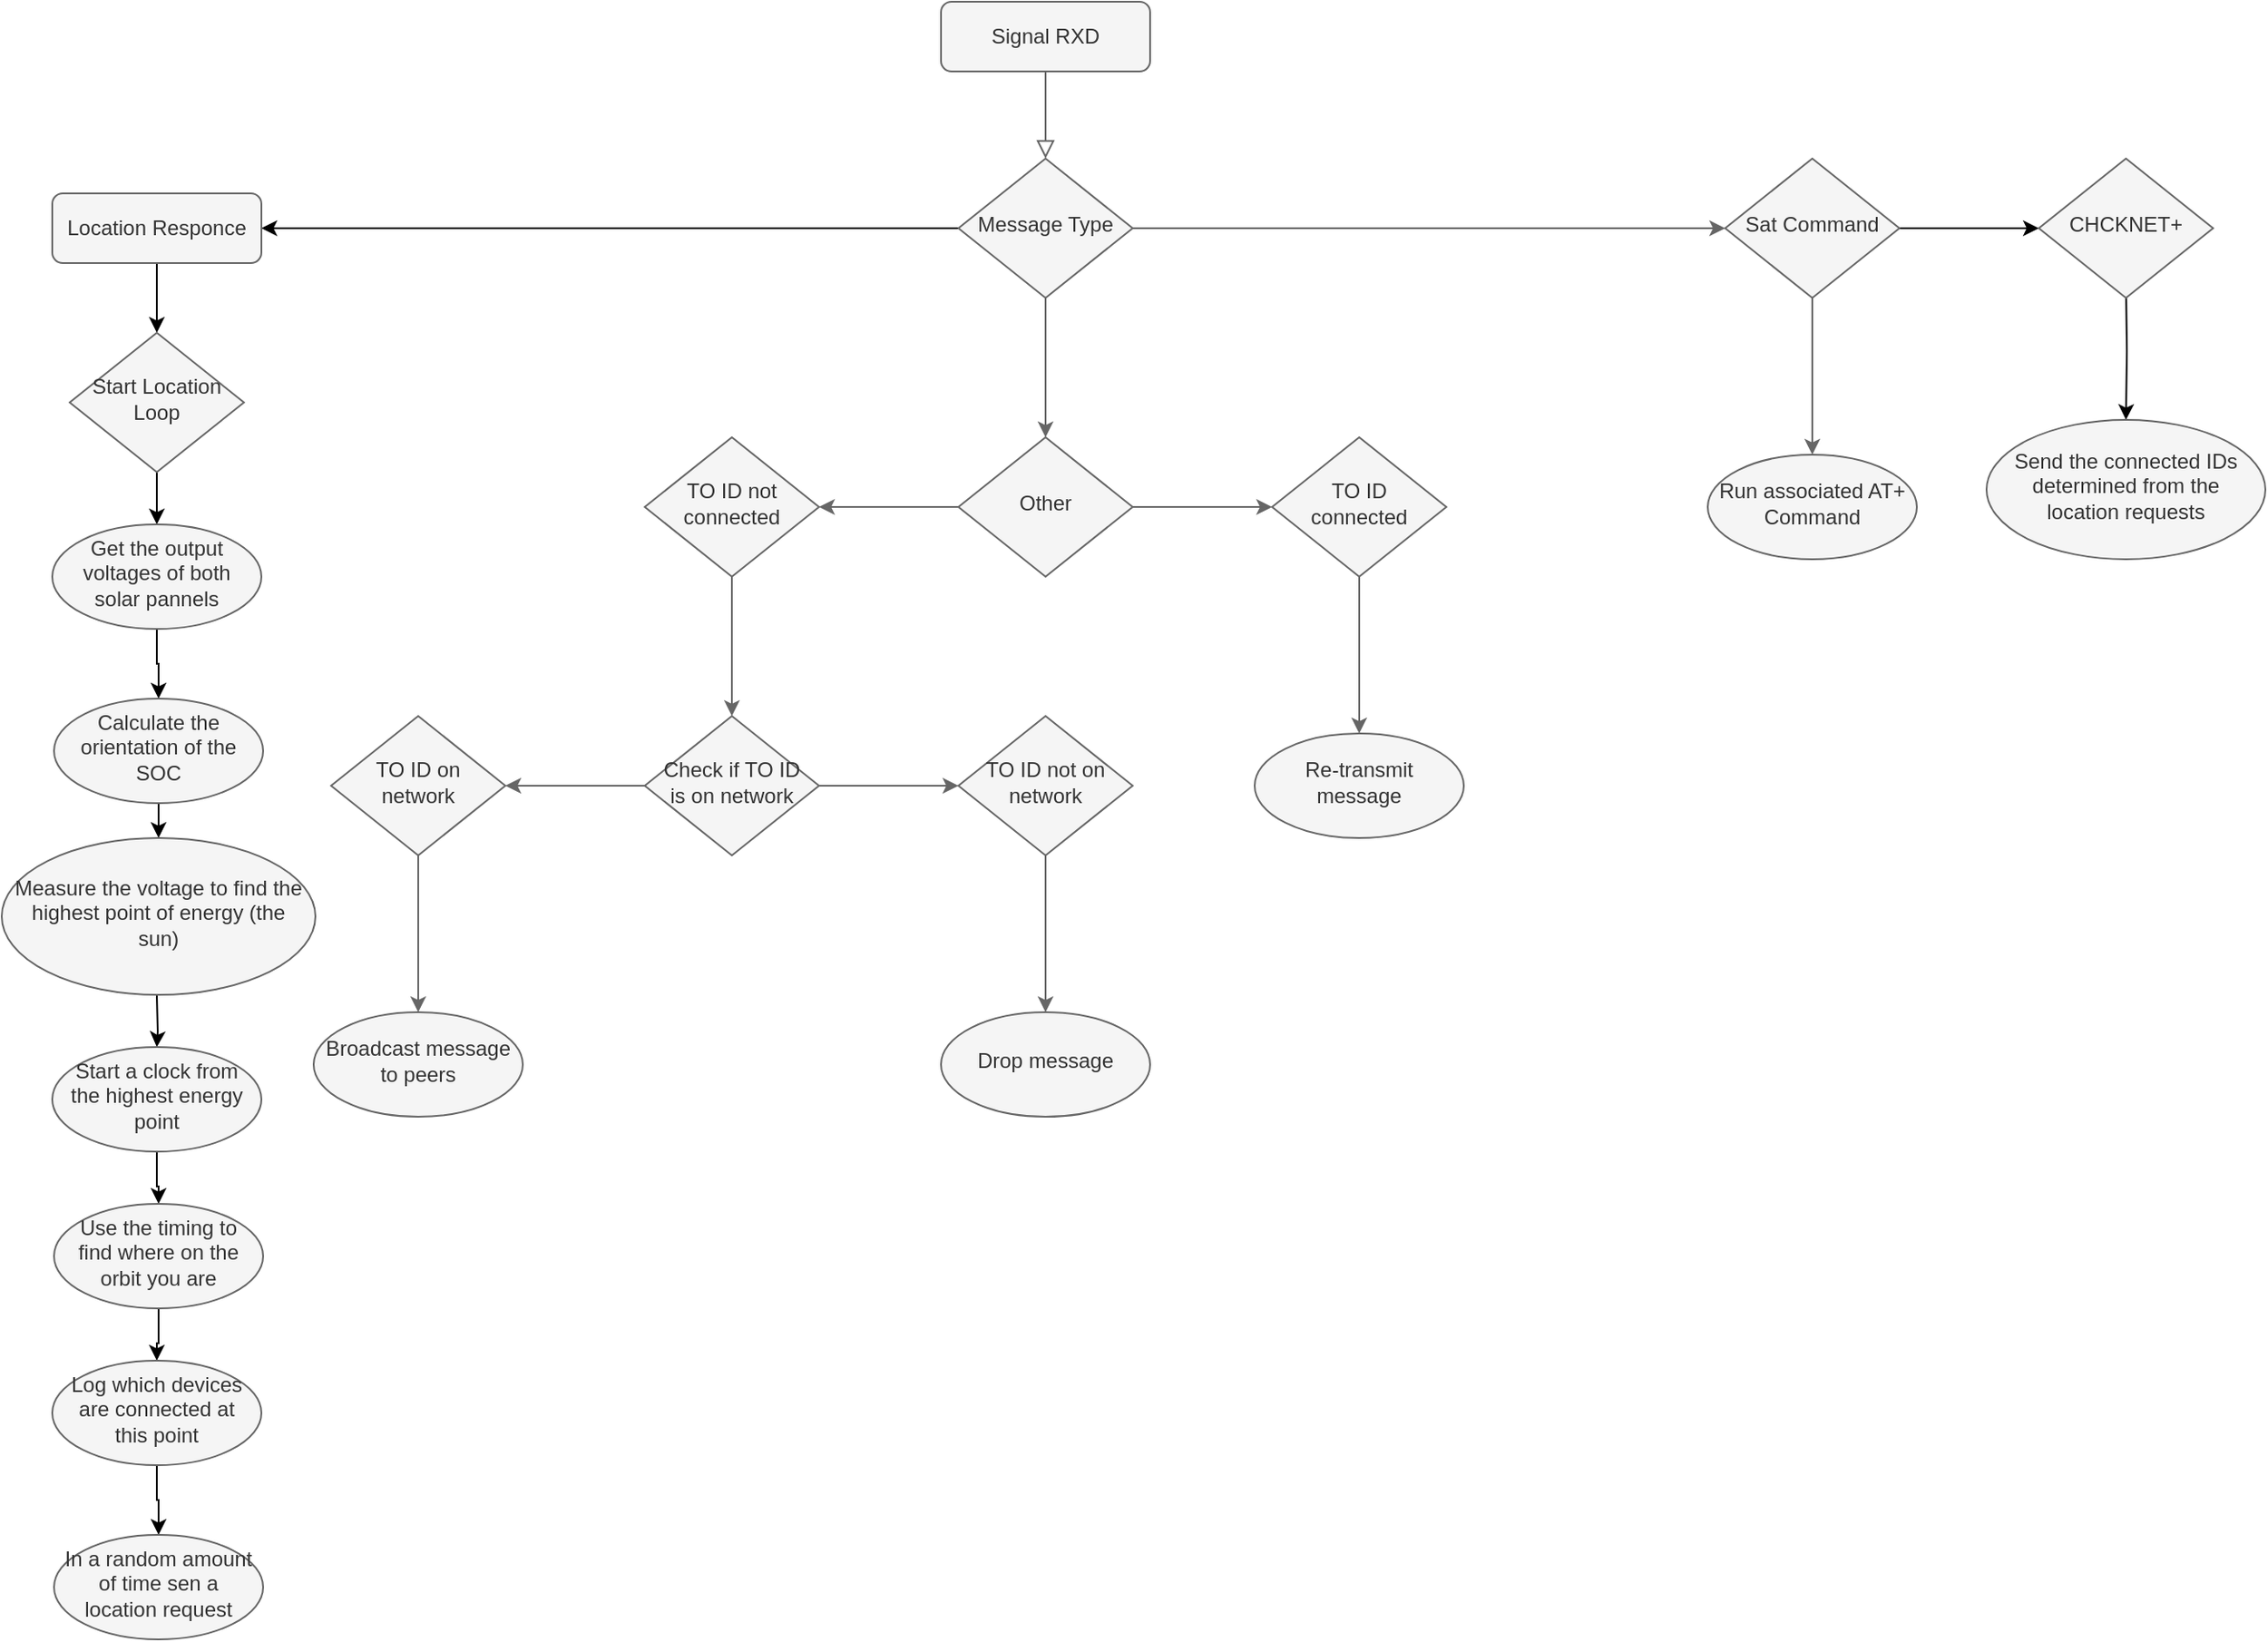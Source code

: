 <mxfile version="20.0.2" type="device"><diagram id="C5RBs43oDa-KdzZeNtuy" name="Page-1"><mxGraphModel dx="2123" dy="721" grid="1" gridSize="10" guides="1" tooltips="1" connect="1" arrows="1" fold="1" page="1" pageScale="1" pageWidth="827" pageHeight="1169" math="0" shadow="0"><root><mxCell id="WIyWlLk6GJQsqaUBKTNV-0"/><mxCell id="WIyWlLk6GJQsqaUBKTNV-1" parent="WIyWlLk6GJQsqaUBKTNV-0"/><mxCell id="WIyWlLk6GJQsqaUBKTNV-2" value="" style="rounded=0;html=1;jettySize=auto;orthogonalLoop=1;fontSize=11;endArrow=block;endFill=0;endSize=8;strokeWidth=1;shadow=0;labelBackgroundColor=none;edgeStyle=orthogonalEdgeStyle;fillColor=#f5f5f5;strokeColor=#666666;" parent="WIyWlLk6GJQsqaUBKTNV-1" source="WIyWlLk6GJQsqaUBKTNV-3" target="WIyWlLk6GJQsqaUBKTNV-6" edge="1"><mxGeometry relative="1" as="geometry"/></mxCell><mxCell id="WIyWlLk6GJQsqaUBKTNV-3" value="Signal RXD" style="rounded=1;whiteSpace=wrap;html=1;fontSize=12;glass=0;strokeWidth=1;shadow=0;fillColor=#f5f5f5;strokeColor=#666666;fontColor=#333333;" parent="WIyWlLk6GJQsqaUBKTNV-1" vertex="1"><mxGeometry x="160" y="80" width="120" height="40" as="geometry"/></mxCell><mxCell id="OMs0k4EEXMoNhGbHGP5P-1" value="" style="edgeStyle=orthogonalEdgeStyle;rounded=0;orthogonalLoop=1;jettySize=auto;html=1;fillColor=#f5f5f5;strokeColor=#666666;" parent="WIyWlLk6GJQsqaUBKTNV-1" source="WIyWlLk6GJQsqaUBKTNV-6" target="OMs0k4EEXMoNhGbHGP5P-0" edge="1"><mxGeometry relative="1" as="geometry"/></mxCell><mxCell id="OMs0k4EEXMoNhGbHGP5P-3" value="" style="edgeStyle=orthogonalEdgeStyle;rounded=0;orthogonalLoop=1;jettySize=auto;html=1;fillColor=#f5f5f5;strokeColor=#666666;" parent="WIyWlLk6GJQsqaUBKTNV-1" source="WIyWlLk6GJQsqaUBKTNV-6" target="OMs0k4EEXMoNhGbHGP5P-2" edge="1"><mxGeometry relative="1" as="geometry"/></mxCell><mxCell id="6jd9hivhv6upykTQBmCt-22" style="edgeStyle=orthogonalEdgeStyle;rounded=0;orthogonalLoop=1;jettySize=auto;html=1;entryX=1;entryY=0.5;entryDx=0;entryDy=0;" edge="1" parent="WIyWlLk6GJQsqaUBKTNV-1" source="WIyWlLk6GJQsqaUBKTNV-6" target="6jd9hivhv6upykTQBmCt-1"><mxGeometry relative="1" as="geometry"/></mxCell><mxCell id="WIyWlLk6GJQsqaUBKTNV-6" value="Message Type" style="rhombus;whiteSpace=wrap;html=1;shadow=0;fontFamily=Helvetica;fontSize=12;align=center;strokeWidth=1;spacing=6;spacingTop=-4;fillColor=#f5f5f5;strokeColor=#666666;fontColor=#333333;" parent="WIyWlLk6GJQsqaUBKTNV-1" vertex="1"><mxGeometry x="170" y="170" width="100" height="80" as="geometry"/></mxCell><mxCell id="OMs0k4EEXMoNhGbHGP5P-7" value="" style="edgeStyle=orthogonalEdgeStyle;rounded=0;orthogonalLoop=1;jettySize=auto;html=1;fillColor=#f5f5f5;strokeColor=#666666;" parent="WIyWlLk6GJQsqaUBKTNV-1" source="OMs0k4EEXMoNhGbHGP5P-0" target="OMs0k4EEXMoNhGbHGP5P-6" edge="1"><mxGeometry relative="1" as="geometry"/></mxCell><mxCell id="6jd9hivhv6upykTQBmCt-28" value="" style="edgeStyle=orthogonalEdgeStyle;rounded=0;orthogonalLoop=1;jettySize=auto;html=1;" edge="1" parent="WIyWlLk6GJQsqaUBKTNV-1" source="OMs0k4EEXMoNhGbHGP5P-0" target="6jd9hivhv6upykTQBmCt-27"><mxGeometry relative="1" as="geometry"/></mxCell><mxCell id="OMs0k4EEXMoNhGbHGP5P-0" value="Sat Command" style="rhombus;whiteSpace=wrap;html=1;shadow=0;fontFamily=Helvetica;fontSize=12;align=center;strokeWidth=1;spacing=6;spacingTop=-4;fillColor=#f5f5f5;strokeColor=#666666;fontColor=#333333;" parent="WIyWlLk6GJQsqaUBKTNV-1" vertex="1"><mxGeometry x="610" y="170" width="100" height="80" as="geometry"/></mxCell><mxCell id="OMs0k4EEXMoNhGbHGP5P-10" value="" style="edgeStyle=orthogonalEdgeStyle;rounded=0;orthogonalLoop=1;jettySize=auto;html=1;fillColor=#f5f5f5;strokeColor=#666666;" parent="WIyWlLk6GJQsqaUBKTNV-1" source="OMs0k4EEXMoNhGbHGP5P-2" target="OMs0k4EEXMoNhGbHGP5P-9" edge="1"><mxGeometry relative="1" as="geometry"/></mxCell><mxCell id="OMs0k4EEXMoNhGbHGP5P-12" value="" style="edgeStyle=orthogonalEdgeStyle;rounded=0;orthogonalLoop=1;jettySize=auto;html=1;fillColor=#f5f5f5;strokeColor=#666666;" parent="WIyWlLk6GJQsqaUBKTNV-1" source="OMs0k4EEXMoNhGbHGP5P-2" target="OMs0k4EEXMoNhGbHGP5P-11" edge="1"><mxGeometry relative="1" as="geometry"/></mxCell><mxCell id="OMs0k4EEXMoNhGbHGP5P-2" value="Other" style="rhombus;whiteSpace=wrap;html=1;shadow=0;fontFamily=Helvetica;fontSize=12;align=center;strokeWidth=1;spacing=6;spacingTop=-4;fillColor=#f5f5f5;strokeColor=#666666;fontColor=#333333;" parent="WIyWlLk6GJQsqaUBKTNV-1" vertex="1"><mxGeometry x="170" y="330" width="100" height="80" as="geometry"/></mxCell><mxCell id="OMs0k4EEXMoNhGbHGP5P-6" value="Run associated AT+ Command" style="ellipse;whiteSpace=wrap;html=1;shadow=0;strokeWidth=1;spacing=6;spacingTop=-4;fillColor=#f5f5f5;strokeColor=#666666;fontColor=#333333;" parent="WIyWlLk6GJQsqaUBKTNV-1" vertex="1"><mxGeometry x="600" y="340" width="120" height="60" as="geometry"/></mxCell><mxCell id="OMs0k4EEXMoNhGbHGP5P-20" value="" style="edgeStyle=orthogonalEdgeStyle;rounded=0;orthogonalLoop=1;jettySize=auto;html=1;fillColor=#f5f5f5;strokeColor=#666666;" parent="WIyWlLk6GJQsqaUBKTNV-1" source="OMs0k4EEXMoNhGbHGP5P-9" target="OMs0k4EEXMoNhGbHGP5P-19" edge="1"><mxGeometry relative="1" as="geometry"/></mxCell><mxCell id="OMs0k4EEXMoNhGbHGP5P-9" value="TO ID connected" style="rhombus;whiteSpace=wrap;html=1;shadow=0;fontFamily=Helvetica;fontSize=12;align=center;strokeWidth=1;spacing=6;spacingTop=-4;fillColor=#f5f5f5;strokeColor=#666666;fontColor=#333333;" parent="WIyWlLk6GJQsqaUBKTNV-1" vertex="1"><mxGeometry x="350" y="330" width="100" height="80" as="geometry"/></mxCell><mxCell id="OMs0k4EEXMoNhGbHGP5P-22" value="" style="edgeStyle=orthogonalEdgeStyle;rounded=0;orthogonalLoop=1;jettySize=auto;html=1;fillColor=#f5f5f5;strokeColor=#666666;" parent="WIyWlLk6GJQsqaUBKTNV-1" source="OMs0k4EEXMoNhGbHGP5P-11" target="OMs0k4EEXMoNhGbHGP5P-21" edge="1"><mxGeometry relative="1" as="geometry"/></mxCell><mxCell id="OMs0k4EEXMoNhGbHGP5P-11" value="TO ID not connected" style="rhombus;whiteSpace=wrap;html=1;shadow=0;fontFamily=Helvetica;fontSize=12;align=center;strokeWidth=1;spacing=6;spacingTop=-4;fillColor=#f5f5f5;strokeColor=#666666;fontColor=#333333;" parent="WIyWlLk6GJQsqaUBKTNV-1" vertex="1"><mxGeometry x="-10" y="330" width="100" height="80" as="geometry"/></mxCell><mxCell id="OMs0k4EEXMoNhGbHGP5P-18" value="" style="edgeStyle=orthogonalEdgeStyle;rounded=0;orthogonalLoop=1;jettySize=auto;html=1;fillColor=#f5f5f5;strokeColor=#666666;" parent="WIyWlLk6GJQsqaUBKTNV-1" source="OMs0k4EEXMoNhGbHGP5P-15" target="OMs0k4EEXMoNhGbHGP5P-17" edge="1"><mxGeometry relative="1" as="geometry"/></mxCell><mxCell id="OMs0k4EEXMoNhGbHGP5P-15" value="TO ID not on network" style="rhombus;whiteSpace=wrap;html=1;shadow=0;fontFamily=Helvetica;fontSize=12;align=center;strokeWidth=1;spacing=6;spacingTop=-4;fillColor=#f5f5f5;strokeColor=#666666;fontColor=#333333;" parent="WIyWlLk6GJQsqaUBKTNV-1" vertex="1"><mxGeometry x="170" y="490" width="100" height="80" as="geometry"/></mxCell><mxCell id="OMs0k4EEXMoNhGbHGP5P-17" value="Drop message" style="ellipse;whiteSpace=wrap;html=1;shadow=0;strokeWidth=1;spacing=6;spacingTop=-4;fillColor=#f5f5f5;strokeColor=#666666;fontColor=#333333;" parent="WIyWlLk6GJQsqaUBKTNV-1" vertex="1"><mxGeometry x="160" y="660" width="120" height="60" as="geometry"/></mxCell><mxCell id="OMs0k4EEXMoNhGbHGP5P-19" value="Re-transmit message" style="ellipse;whiteSpace=wrap;html=1;shadow=0;strokeWidth=1;spacing=6;spacingTop=-4;fillColor=#f5f5f5;strokeColor=#666666;fontColor=#333333;" parent="WIyWlLk6GJQsqaUBKTNV-1" vertex="1"><mxGeometry x="340" y="500" width="120" height="60" as="geometry"/></mxCell><mxCell id="OMs0k4EEXMoNhGbHGP5P-23" value="" style="edgeStyle=orthogonalEdgeStyle;rounded=0;orthogonalLoop=1;jettySize=auto;html=1;fillColor=#f5f5f5;strokeColor=#666666;" parent="WIyWlLk6GJQsqaUBKTNV-1" source="OMs0k4EEXMoNhGbHGP5P-21" target="OMs0k4EEXMoNhGbHGP5P-15" edge="1"><mxGeometry relative="1" as="geometry"/></mxCell><mxCell id="OMs0k4EEXMoNhGbHGP5P-25" value="" style="edgeStyle=orthogonalEdgeStyle;rounded=0;orthogonalLoop=1;jettySize=auto;html=1;fillColor=#f5f5f5;strokeColor=#666666;" parent="WIyWlLk6GJQsqaUBKTNV-1" source="OMs0k4EEXMoNhGbHGP5P-21" target="OMs0k4EEXMoNhGbHGP5P-24" edge="1"><mxGeometry relative="1" as="geometry"/></mxCell><mxCell id="OMs0k4EEXMoNhGbHGP5P-21" value="Check if TO ID is on network" style="rhombus;whiteSpace=wrap;html=1;shadow=0;fontFamily=Helvetica;fontSize=12;align=center;strokeWidth=1;spacing=6;spacingTop=-4;fillColor=#f5f5f5;strokeColor=#666666;fontColor=#333333;" parent="WIyWlLk6GJQsqaUBKTNV-1" vertex="1"><mxGeometry x="-10" y="490" width="100" height="80" as="geometry"/></mxCell><mxCell id="OMs0k4EEXMoNhGbHGP5P-27" value="" style="edgeStyle=orthogonalEdgeStyle;rounded=0;orthogonalLoop=1;jettySize=auto;html=1;fillColor=#f5f5f5;strokeColor=#666666;" parent="WIyWlLk6GJQsqaUBKTNV-1" source="OMs0k4EEXMoNhGbHGP5P-24" target="OMs0k4EEXMoNhGbHGP5P-26" edge="1"><mxGeometry relative="1" as="geometry"/></mxCell><mxCell id="OMs0k4EEXMoNhGbHGP5P-24" value="TO ID on network" style="rhombus;whiteSpace=wrap;html=1;shadow=0;fontFamily=Helvetica;fontSize=12;align=center;strokeWidth=1;spacing=6;spacingTop=-4;fillColor=#f5f5f5;strokeColor=#666666;fontColor=#333333;" parent="WIyWlLk6GJQsqaUBKTNV-1" vertex="1"><mxGeometry x="-190" y="490" width="100" height="80" as="geometry"/></mxCell><mxCell id="OMs0k4EEXMoNhGbHGP5P-26" value="Broadcast message to peers" style="ellipse;whiteSpace=wrap;html=1;shadow=0;strokeWidth=1;spacing=6;spacingTop=-4;fillColor=#f5f5f5;strokeColor=#666666;fontColor=#333333;" parent="WIyWlLk6GJQsqaUBKTNV-1" vertex="1"><mxGeometry x="-200" y="660" width="120" height="60" as="geometry"/></mxCell><mxCell id="6jd9hivhv6upykTQBmCt-4" value="" style="edgeStyle=orthogonalEdgeStyle;rounded=0;orthogonalLoop=1;jettySize=auto;html=1;" edge="1" parent="WIyWlLk6GJQsqaUBKTNV-1" source="6jd9hivhv6upykTQBmCt-1" target="6jd9hivhv6upykTQBmCt-3"><mxGeometry relative="1" as="geometry"/></mxCell><mxCell id="6jd9hivhv6upykTQBmCt-1" value="Location Responce" style="rounded=1;whiteSpace=wrap;html=1;fontSize=12;glass=0;strokeWidth=1;shadow=0;fillColor=#f5f5f5;strokeColor=#666666;fontColor=#333333;" vertex="1" parent="WIyWlLk6GJQsqaUBKTNV-1"><mxGeometry x="-350" y="190" width="120" height="40" as="geometry"/></mxCell><mxCell id="6jd9hivhv6upykTQBmCt-6" value="" style="edgeStyle=orthogonalEdgeStyle;rounded=0;orthogonalLoop=1;jettySize=auto;html=1;" edge="1" parent="WIyWlLk6GJQsqaUBKTNV-1" source="6jd9hivhv6upykTQBmCt-3" target="6jd9hivhv6upykTQBmCt-5"><mxGeometry relative="1" as="geometry"/></mxCell><mxCell id="6jd9hivhv6upykTQBmCt-3" value="Start Location Loop" style="rhombus;whiteSpace=wrap;html=1;shadow=0;fontFamily=Helvetica;fontSize=12;align=center;strokeWidth=1;spacing=6;spacingTop=-4;fillColor=#f5f5f5;strokeColor=#666666;fontColor=#333333;" vertex="1" parent="WIyWlLk6GJQsqaUBKTNV-1"><mxGeometry x="-340" y="270" width="100" height="80" as="geometry"/></mxCell><mxCell id="6jd9hivhv6upykTQBmCt-8" value="" style="edgeStyle=orthogonalEdgeStyle;rounded=0;orthogonalLoop=1;jettySize=auto;html=1;" edge="1" parent="WIyWlLk6GJQsqaUBKTNV-1" source="6jd9hivhv6upykTQBmCt-5" target="6jd9hivhv6upykTQBmCt-7"><mxGeometry relative="1" as="geometry"/></mxCell><mxCell id="6jd9hivhv6upykTQBmCt-5" value="Get the output voltages of both solar pannels" style="ellipse;whiteSpace=wrap;html=1;fillColor=#f5f5f5;strokeColor=#666666;fontColor=#333333;shadow=0;strokeWidth=1;spacing=6;spacingTop=-4;" vertex="1" parent="WIyWlLk6GJQsqaUBKTNV-1"><mxGeometry x="-350" y="380" width="120" height="60" as="geometry"/></mxCell><mxCell id="6jd9hivhv6upykTQBmCt-10" value="" style="edgeStyle=orthogonalEdgeStyle;rounded=0;orthogonalLoop=1;jettySize=auto;html=1;" edge="1" parent="WIyWlLk6GJQsqaUBKTNV-1" source="6jd9hivhv6upykTQBmCt-7"><mxGeometry relative="1" as="geometry"><mxPoint x="-290" y="560" as="targetPoint"/></mxGeometry></mxCell><mxCell id="6jd9hivhv6upykTQBmCt-7" value="Calculate the orientation of the SOC" style="ellipse;whiteSpace=wrap;html=1;fillColor=#f5f5f5;strokeColor=#666666;fontColor=#333333;shadow=0;strokeWidth=1;spacing=6;spacingTop=-4;" vertex="1" parent="WIyWlLk6GJQsqaUBKTNV-1"><mxGeometry x="-349" y="480" width="120" height="60" as="geometry"/></mxCell><mxCell id="6jd9hivhv6upykTQBmCt-12" value="" style="edgeStyle=orthogonalEdgeStyle;rounded=0;orthogonalLoop=1;jettySize=auto;html=1;" edge="1" parent="WIyWlLk6GJQsqaUBKTNV-1" target="6jd9hivhv6upykTQBmCt-11"><mxGeometry relative="1" as="geometry"><mxPoint x="-290" y="650" as="sourcePoint"/></mxGeometry></mxCell><mxCell id="6jd9hivhv6upykTQBmCt-9" value="Measure the voltage to find the highest point of energy (the sun)" style="ellipse;whiteSpace=wrap;html=1;fillColor=#f5f5f5;strokeColor=#666666;fontColor=#333333;shadow=0;strokeWidth=1;spacing=6;spacingTop=-4;" vertex="1" parent="WIyWlLk6GJQsqaUBKTNV-1"><mxGeometry x="-379" y="560" width="180" height="90" as="geometry"/></mxCell><mxCell id="6jd9hivhv6upykTQBmCt-14" value="" style="edgeStyle=orthogonalEdgeStyle;rounded=0;orthogonalLoop=1;jettySize=auto;html=1;" edge="1" parent="WIyWlLk6GJQsqaUBKTNV-1" source="6jd9hivhv6upykTQBmCt-11" target="6jd9hivhv6upykTQBmCt-13"><mxGeometry relative="1" as="geometry"/></mxCell><mxCell id="6jd9hivhv6upykTQBmCt-11" value="Start a clock from the highest energy point" style="ellipse;whiteSpace=wrap;html=1;fillColor=#f5f5f5;strokeColor=#666666;fontColor=#333333;shadow=0;strokeWidth=1;spacing=6;spacingTop=-4;" vertex="1" parent="WIyWlLk6GJQsqaUBKTNV-1"><mxGeometry x="-350" y="680" width="120" height="60" as="geometry"/></mxCell><mxCell id="6jd9hivhv6upykTQBmCt-16" value="" style="edgeStyle=orthogonalEdgeStyle;rounded=0;orthogonalLoop=1;jettySize=auto;html=1;entryX=0.5;entryY=0;entryDx=0;entryDy=0;" edge="1" parent="WIyWlLk6GJQsqaUBKTNV-1" source="6jd9hivhv6upykTQBmCt-13" target="6jd9hivhv6upykTQBmCt-17"><mxGeometry relative="1" as="geometry"><mxPoint x="-290" y="780" as="targetPoint"/></mxGeometry></mxCell><mxCell id="6jd9hivhv6upykTQBmCt-13" value="Use the timing to find where on the orbit you are" style="ellipse;whiteSpace=wrap;html=1;fillColor=#f5f5f5;strokeColor=#666666;fontColor=#333333;shadow=0;strokeWidth=1;spacing=6;spacingTop=-4;" vertex="1" parent="WIyWlLk6GJQsqaUBKTNV-1"><mxGeometry x="-349" y="770" width="120" height="60" as="geometry"/></mxCell><mxCell id="6jd9hivhv6upykTQBmCt-21" value="" style="edgeStyle=orthogonalEdgeStyle;rounded=0;orthogonalLoop=1;jettySize=auto;html=1;" edge="1" parent="WIyWlLk6GJQsqaUBKTNV-1" source="6jd9hivhv6upykTQBmCt-17" target="6jd9hivhv6upykTQBmCt-20"><mxGeometry relative="1" as="geometry"/></mxCell><mxCell id="6jd9hivhv6upykTQBmCt-17" value="Log which devices are connected at this point" style="ellipse;whiteSpace=wrap;html=1;fillColor=#f5f5f5;strokeColor=#666666;fontColor=#333333;shadow=0;strokeWidth=1;spacing=6;spacingTop=-4;" vertex="1" parent="WIyWlLk6GJQsqaUBKTNV-1"><mxGeometry x="-350" y="860" width="120" height="60" as="geometry"/></mxCell><mxCell id="6jd9hivhv6upykTQBmCt-20" value="In a random amount of time sen a location request" style="ellipse;whiteSpace=wrap;html=1;fillColor=#f5f5f5;strokeColor=#666666;fontColor=#333333;shadow=0;strokeWidth=1;spacing=6;spacingTop=-4;" vertex="1" parent="WIyWlLk6GJQsqaUBKTNV-1"><mxGeometry x="-349" y="960" width="120" height="60" as="geometry"/></mxCell><mxCell id="6jd9hivhv6upykTQBmCt-26" value="" style="edgeStyle=orthogonalEdgeStyle;rounded=0;orthogonalLoop=1;jettySize=auto;html=1;" edge="1" parent="WIyWlLk6GJQsqaUBKTNV-1" target="6jd9hivhv6upykTQBmCt-25"><mxGeometry relative="1" as="geometry"><mxPoint x="840" y="240" as="sourcePoint"/></mxGeometry></mxCell><mxCell id="6jd9hivhv6upykTQBmCt-25" value="Send the connected IDs determined from the location requests" style="ellipse;whiteSpace=wrap;html=1;fillColor=#f5f5f5;strokeColor=#666666;fontColor=#333333;shadow=0;strokeWidth=1;spacing=6;spacingTop=-4;" vertex="1" parent="WIyWlLk6GJQsqaUBKTNV-1"><mxGeometry x="760" y="320" width="160" height="80" as="geometry"/></mxCell><mxCell id="6jd9hivhv6upykTQBmCt-27" value="CHCKNET+" style="rhombus;whiteSpace=wrap;html=1;shadow=0;fontFamily=Helvetica;fontSize=12;align=center;strokeWidth=1;spacing=6;spacingTop=-4;fillColor=#f5f5f5;strokeColor=#666666;fontColor=#333333;" vertex="1" parent="WIyWlLk6GJQsqaUBKTNV-1"><mxGeometry x="790" y="170" width="100" height="80" as="geometry"/></mxCell></root></mxGraphModel></diagram></mxfile>